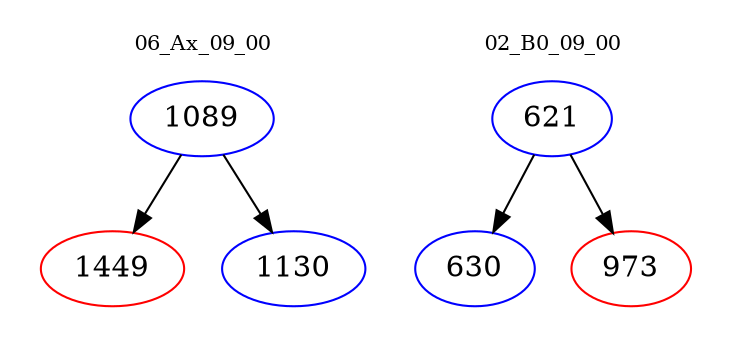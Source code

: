 digraph{
subgraph cluster_0 {
color = white
label = "06_Ax_09_00";
fontsize=10;
T0_1089 [label="1089", color="blue"]
T0_1089 -> T0_1449 [color="black"]
T0_1449 [label="1449", color="red"]
T0_1089 -> T0_1130 [color="black"]
T0_1130 [label="1130", color="blue"]
}
subgraph cluster_1 {
color = white
label = "02_B0_09_00";
fontsize=10;
T1_621 [label="621", color="blue"]
T1_621 -> T1_630 [color="black"]
T1_630 [label="630", color="blue"]
T1_621 -> T1_973 [color="black"]
T1_973 [label="973", color="red"]
}
}
